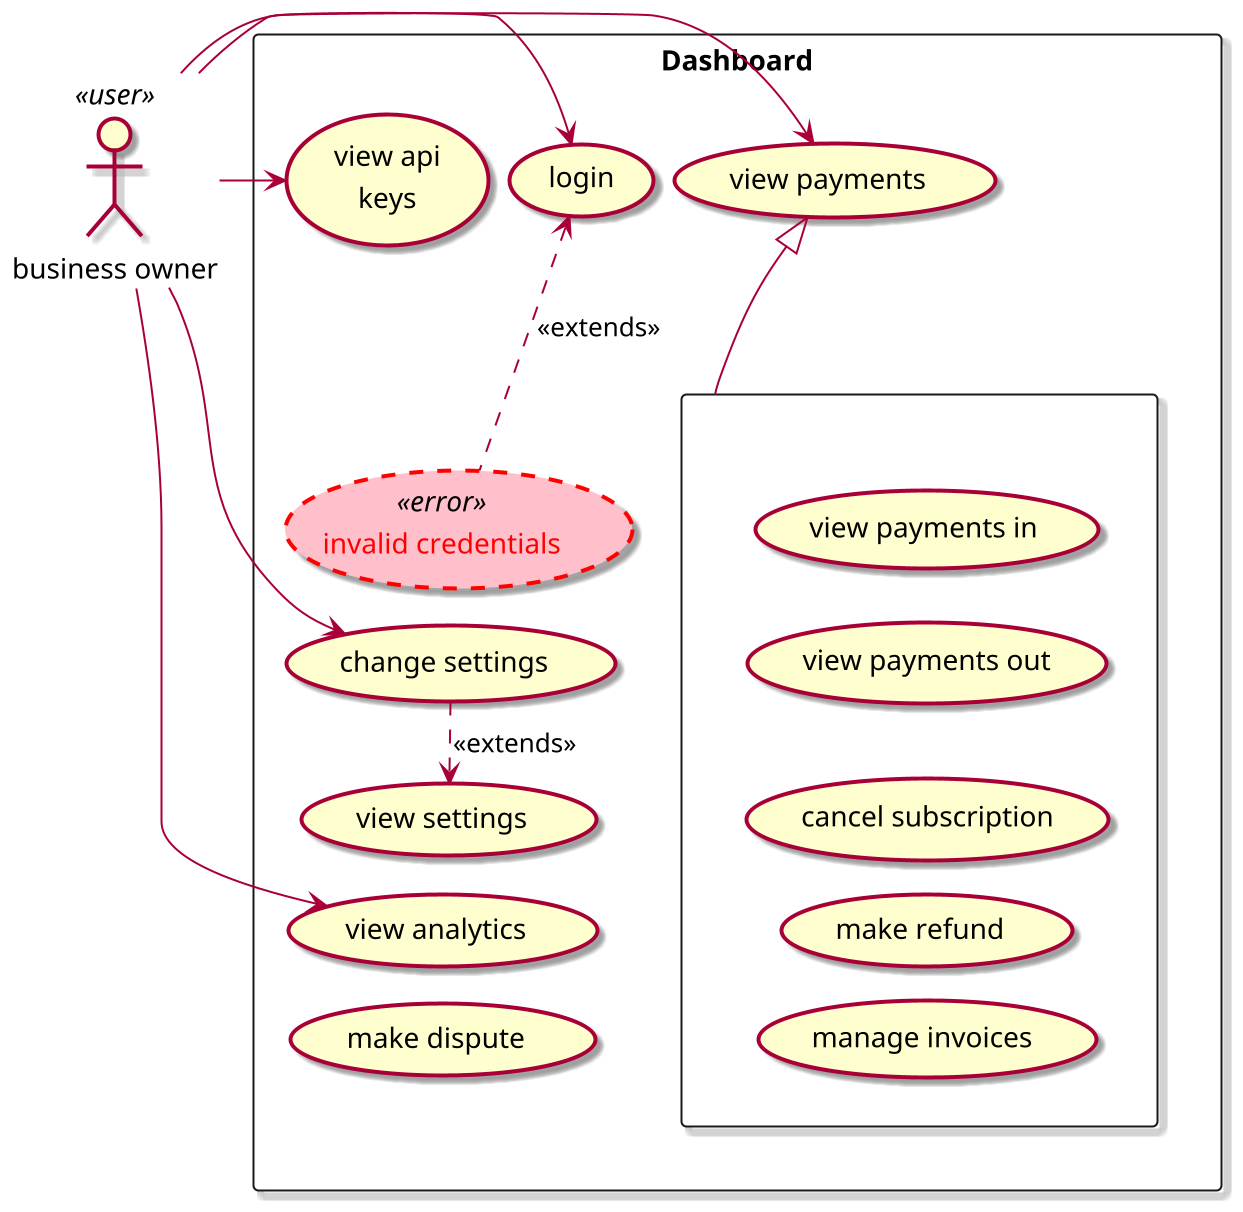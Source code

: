 @startuml
top to bottom direction
skinparam shadowing true
skinparam padding 1
skinparam pagemargin zz
skinparam nodesep 10
skinparam ranksep 5
scale 2
'skinparam linetype polyline
!$TAN = "#fefece"
!$RED = "#a80036"
<style>
  usecase {
    backgroundColor $TAN
    LineColor $RED
    LineThickness 2
  }
  arrow {
    backgroundColor $RED
    LineColor $RED
  }
  actor {
    backgroundColor $TAN
    LineColor $RED
    LineThickness 2
  }
</style>
skinparam usecase {
  backgroundColor<<error>> pink
  borderColor<<error>> red
  borderStyle<<error>> dashed
  FontColor<<error>> red
}
:business owner: <<user>> as BO
rectangle Dashboard {
  (login) as LGN
  (invalid credentials) as IVC <<error>>
  (view api\nkeys) as VAK
  (view payments) as VPT
  (view analytics) as VAN
  (view settings) as VST
  (change settings) as CST
  (make dispute) as MD
  CST ..> VST : <<extends>>
  rectangle " " as RVP {
    (view payments in) -[hidden]down-> (view payments out)
    (cancel subscription) as CSS
    (view payments out) -[hidden]down-> CSS
    (make refund) as MRF
    CSS -[hidden]down-> MRF
    (manage invoices) as MIVS
    MRF -[hidden]down-> MIVS
  }
  CST <-[hidden]up- IVC
  'CST <-[hidden]up- VAK
  VAN <-[hidden]up- VST
  VPT <|-down- RVP
  LGN <.. IVC : <<extends>>
  MD <-[hidden]up- VAN
}
BO -> VPT
BO -> LGN
BO -> VAK
BO -> CST
BO -> VAN
@enduml
